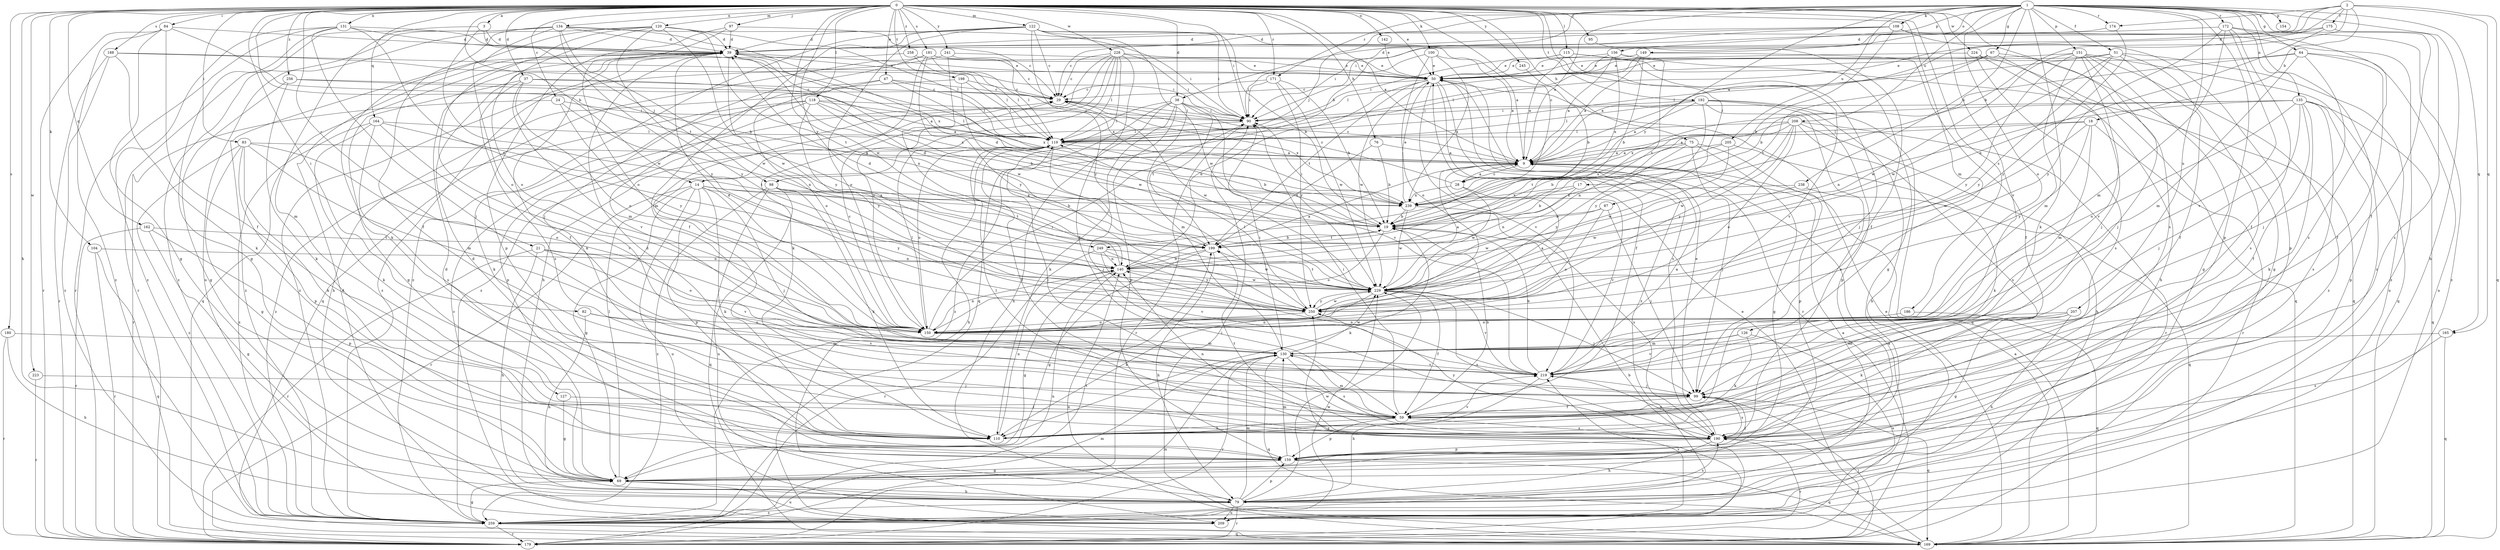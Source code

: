 strict digraph  {
0;
1;
2;
3;
9;
14;
17;
18;
19;
21;
24;
28;
29;
37;
38;
39;
47;
50;
51;
59;
64;
67;
69;
75;
76;
79;
82;
83;
84;
87;
90;
95;
97;
98;
99;
100;
104;
108;
110;
115;
118;
119;
120;
122;
126;
127;
130;
131;
134;
135;
140;
142;
149;
150;
151;
154;
156;
159;
162;
164;
165;
169;
171;
172;
174;
175;
179;
180;
181;
186;
188;
190;
192;
198;
199;
205;
207;
208;
209;
219;
223;
224;
228;
229;
238;
239;
241;
245;
249;
250;
256;
258;
259;
0 -> 3  [label=a];
0 -> 9  [label=a];
0 -> 14  [label=b];
0 -> 21  [label=c];
0 -> 24  [label=c];
0 -> 28  [label=c];
0 -> 37  [label=d];
0 -> 38  [label=d];
0 -> 47  [label=e];
0 -> 50  [label=e];
0 -> 75  [label=h];
0 -> 76  [label=h];
0 -> 79  [label=h];
0 -> 82  [label=i];
0 -> 83  [label=i];
0 -> 84  [label=i];
0 -> 87  [label=i];
0 -> 90  [label=i];
0 -> 95  [label=j];
0 -> 97  [label=j];
0 -> 100  [label=k];
0 -> 104  [label=k];
0 -> 115  [label=l];
0 -> 118  [label=l];
0 -> 120  [label=m];
0 -> 122  [label=m];
0 -> 126  [label=m];
0 -> 131  [label=n];
0 -> 134  [label=n];
0 -> 142  [label=o];
0 -> 162  [label=q];
0 -> 164  [label=q];
0 -> 171  [label=r];
0 -> 180  [label=s];
0 -> 181  [label=s];
0 -> 186  [label=s];
0 -> 188  [label=s];
0 -> 190  [label=s];
0 -> 192  [label=t];
0 -> 198  [label=t];
0 -> 199  [label=t];
0 -> 219  [label=v];
0 -> 223  [label=w];
0 -> 224  [label=w];
0 -> 228  [label=w];
0 -> 229  [label=w];
0 -> 241  [label=y];
0 -> 245  [label=y];
0 -> 249  [label=y];
0 -> 256  [label=z];
0 -> 258  [label=z];
1 -> 9  [label=a];
1 -> 14  [label=b];
1 -> 51  [label=f];
1 -> 59  [label=f];
1 -> 64  [label=g];
1 -> 67  [label=g];
1 -> 79  [label=h];
1 -> 98  [label=j];
1 -> 108  [label=k];
1 -> 110  [label=k];
1 -> 135  [label=n];
1 -> 149  [label=o];
1 -> 150  [label=o];
1 -> 151  [label=p];
1 -> 154  [label=p];
1 -> 156  [label=p];
1 -> 159  [label=p];
1 -> 165  [label=q];
1 -> 171  [label=r];
1 -> 172  [label=r];
1 -> 174  [label=r];
1 -> 205  [label=u];
1 -> 207  [label=u];
1 -> 208  [label=u];
1 -> 238  [label=x];
1 -> 249  [label=y];
1 -> 259  [label=z];
2 -> 9  [label=a];
2 -> 17  [label=b];
2 -> 18  [label=b];
2 -> 38  [label=d];
2 -> 90  [label=i];
2 -> 165  [label=q];
2 -> 169  [label=q];
2 -> 174  [label=r];
2 -> 175  [label=r];
3 -> 39  [label=d];
3 -> 98  [label=j];
3 -> 127  [label=m];
3 -> 229  [label=w];
9 -> 28  [label=c];
9 -> 29  [label=c];
14 -> 19  [label=b];
14 -> 69  [label=g];
14 -> 99  [label=j];
14 -> 110  [label=k];
14 -> 159  [label=p];
14 -> 179  [label=r];
14 -> 209  [label=u];
14 -> 239  [label=x];
14 -> 250  [label=y];
17 -> 19  [label=b];
17 -> 140  [label=n];
17 -> 239  [label=x];
18 -> 9  [label=a];
18 -> 119  [label=l];
18 -> 130  [label=m];
18 -> 179  [label=r];
18 -> 229  [label=w];
18 -> 250  [label=y];
19 -> 39  [label=d];
19 -> 90  [label=i];
19 -> 110  [label=k];
19 -> 150  [label=o];
19 -> 199  [label=t];
21 -> 79  [label=h];
21 -> 140  [label=n];
21 -> 150  [label=o];
21 -> 179  [label=r];
21 -> 219  [label=v];
24 -> 90  [label=i];
24 -> 140  [label=n];
24 -> 179  [label=r];
24 -> 250  [label=y];
28 -> 9  [label=a];
28 -> 29  [label=c];
28 -> 219  [label=v];
28 -> 229  [label=w];
28 -> 239  [label=x];
29 -> 90  [label=i];
29 -> 229  [label=w];
29 -> 239  [label=x];
37 -> 29  [label=c];
37 -> 69  [label=g];
37 -> 150  [label=o];
37 -> 190  [label=s];
37 -> 219  [label=v];
37 -> 239  [label=x];
38 -> 79  [label=h];
38 -> 90  [label=i];
38 -> 110  [label=k];
38 -> 119  [label=l];
38 -> 130  [label=m];
38 -> 159  [label=p];
38 -> 199  [label=t];
38 -> 219  [label=v];
38 -> 259  [label=z];
39 -> 50  [label=e];
39 -> 59  [label=f];
39 -> 119  [label=l];
39 -> 169  [label=q];
39 -> 229  [label=w];
39 -> 250  [label=y];
39 -> 259  [label=z];
47 -> 29  [label=c];
47 -> 119  [label=l];
47 -> 130  [label=m];
47 -> 150  [label=o];
47 -> 239  [label=x];
50 -> 29  [label=c];
50 -> 59  [label=f];
50 -> 140  [label=n];
50 -> 179  [label=r];
50 -> 190  [label=s];
50 -> 199  [label=t];
50 -> 219  [label=v];
50 -> 229  [label=w];
50 -> 259  [label=z];
51 -> 50  [label=e];
51 -> 59  [label=f];
51 -> 119  [label=l];
51 -> 190  [label=s];
51 -> 209  [label=u];
51 -> 229  [label=w];
51 -> 250  [label=y];
59 -> 19  [label=b];
59 -> 90  [label=i];
59 -> 110  [label=k];
59 -> 119  [label=l];
59 -> 130  [label=m];
59 -> 159  [label=p];
59 -> 190  [label=s];
64 -> 19  [label=b];
64 -> 50  [label=e];
64 -> 59  [label=f];
64 -> 99  [label=j];
64 -> 130  [label=m];
64 -> 209  [label=u];
67 -> 9  [label=a];
67 -> 50  [label=e];
67 -> 69  [label=g];
67 -> 99  [label=j];
67 -> 199  [label=t];
69 -> 39  [label=d];
69 -> 79  [label=h];
69 -> 119  [label=l];
69 -> 209  [label=u];
75 -> 9  [label=a];
75 -> 69  [label=g];
75 -> 99  [label=j];
75 -> 159  [label=p];
75 -> 239  [label=x];
75 -> 250  [label=y];
76 -> 9  [label=a];
76 -> 19  [label=b];
76 -> 199  [label=t];
79 -> 9  [label=a];
79 -> 130  [label=m];
79 -> 159  [label=p];
79 -> 179  [label=r];
79 -> 190  [label=s];
79 -> 209  [label=u];
79 -> 229  [label=w];
79 -> 259  [label=z];
82 -> 79  [label=h];
82 -> 150  [label=o];
82 -> 219  [label=v];
83 -> 9  [label=a];
83 -> 69  [label=g];
83 -> 110  [label=k];
83 -> 130  [label=m];
83 -> 150  [label=o];
83 -> 159  [label=p];
83 -> 259  [label=z];
84 -> 19  [label=b];
84 -> 39  [label=d];
84 -> 59  [label=f];
84 -> 69  [label=g];
84 -> 179  [label=r];
84 -> 259  [label=z];
87 -> 19  [label=b];
87 -> 99  [label=j];
87 -> 150  [label=o];
87 -> 229  [label=w];
90 -> 119  [label=l];
90 -> 179  [label=r];
95 -> 59  [label=f];
97 -> 29  [label=c];
97 -> 39  [label=d];
97 -> 150  [label=o];
97 -> 159  [label=p];
98 -> 110  [label=k];
98 -> 169  [label=q];
98 -> 199  [label=t];
98 -> 209  [label=u];
98 -> 239  [label=x];
98 -> 259  [label=z];
99 -> 59  [label=f];
99 -> 169  [label=q];
99 -> 190  [label=s];
100 -> 9  [label=a];
100 -> 50  [label=e];
100 -> 90  [label=i];
100 -> 150  [label=o];
100 -> 239  [label=x];
104 -> 140  [label=n];
104 -> 169  [label=q];
104 -> 179  [label=r];
108 -> 19  [label=b];
108 -> 29  [label=c];
108 -> 39  [label=d];
108 -> 90  [label=i];
108 -> 159  [label=p];
108 -> 259  [label=z];
110 -> 140  [label=n];
110 -> 219  [label=v];
115 -> 9  [label=a];
115 -> 50  [label=e];
115 -> 69  [label=g];
115 -> 90  [label=i];
115 -> 99  [label=j];
115 -> 219  [label=v];
118 -> 9  [label=a];
118 -> 19  [label=b];
118 -> 90  [label=i];
118 -> 110  [label=k];
118 -> 119  [label=l];
118 -> 159  [label=p];
118 -> 250  [label=y];
118 -> 259  [label=z];
119 -> 9  [label=a];
119 -> 19  [label=b];
119 -> 59  [label=f];
119 -> 79  [label=h];
119 -> 99  [label=j];
119 -> 150  [label=o];
120 -> 39  [label=d];
120 -> 99  [label=j];
120 -> 110  [label=k];
120 -> 119  [label=l];
120 -> 150  [label=o];
120 -> 199  [label=t];
120 -> 209  [label=u];
120 -> 229  [label=w];
120 -> 250  [label=y];
122 -> 9  [label=a];
122 -> 19  [label=b];
122 -> 29  [label=c];
122 -> 39  [label=d];
122 -> 59  [label=f];
122 -> 90  [label=i];
122 -> 150  [label=o];
122 -> 229  [label=w];
122 -> 250  [label=y];
122 -> 259  [label=z];
126 -> 110  [label=k];
126 -> 130  [label=m];
126 -> 209  [label=u];
126 -> 219  [label=v];
127 -> 59  [label=f];
127 -> 69  [label=g];
130 -> 90  [label=i];
130 -> 169  [label=q];
130 -> 179  [label=r];
130 -> 190  [label=s];
130 -> 219  [label=v];
130 -> 229  [label=w];
131 -> 39  [label=d];
131 -> 69  [label=g];
131 -> 99  [label=j];
131 -> 119  [label=l];
131 -> 140  [label=n];
131 -> 179  [label=r];
131 -> 259  [label=z];
134 -> 39  [label=d];
134 -> 59  [label=f];
134 -> 90  [label=i];
134 -> 150  [label=o];
134 -> 179  [label=r];
134 -> 229  [label=w];
134 -> 239  [label=x];
134 -> 250  [label=y];
134 -> 259  [label=z];
135 -> 59  [label=f];
135 -> 90  [label=i];
135 -> 99  [label=j];
135 -> 110  [label=k];
135 -> 140  [label=n];
135 -> 150  [label=o];
135 -> 159  [label=p];
135 -> 169  [label=q];
135 -> 190  [label=s];
135 -> 239  [label=x];
140 -> 9  [label=a];
140 -> 39  [label=d];
140 -> 69  [label=g];
140 -> 229  [label=w];
142 -> 50  [label=e];
149 -> 9  [label=a];
149 -> 19  [label=b];
149 -> 50  [label=e];
149 -> 59  [label=f];
149 -> 119  [label=l];
150 -> 9  [label=a];
150 -> 29  [label=c];
150 -> 39  [label=d];
150 -> 90  [label=i];
150 -> 119  [label=l];
150 -> 130  [label=m];
150 -> 140  [label=n];
151 -> 50  [label=e];
151 -> 69  [label=g];
151 -> 99  [label=j];
151 -> 130  [label=m];
151 -> 169  [label=q];
151 -> 219  [label=v];
151 -> 229  [label=w];
151 -> 250  [label=y];
151 -> 259  [label=z];
156 -> 9  [label=a];
156 -> 50  [label=e];
156 -> 119  [label=l];
156 -> 169  [label=q];
156 -> 199  [label=t];
156 -> 239  [label=x];
159 -> 39  [label=d];
159 -> 69  [label=g];
159 -> 99  [label=j];
159 -> 130  [label=m];
159 -> 169  [label=q];
162 -> 69  [label=g];
162 -> 159  [label=p];
162 -> 179  [label=r];
162 -> 199  [label=t];
164 -> 110  [label=k];
164 -> 119  [label=l];
164 -> 190  [label=s];
164 -> 199  [label=t];
164 -> 219  [label=v];
164 -> 259  [label=z];
165 -> 130  [label=m];
165 -> 169  [label=q];
165 -> 190  [label=s];
169 -> 9  [label=a];
169 -> 50  [label=e];
169 -> 90  [label=i];
169 -> 140  [label=n];
169 -> 190  [label=s];
171 -> 19  [label=b];
171 -> 29  [label=c];
171 -> 90  [label=i];
171 -> 229  [label=w];
171 -> 250  [label=y];
172 -> 39  [label=d];
172 -> 59  [label=f];
172 -> 130  [label=m];
172 -> 190  [label=s];
172 -> 219  [label=v];
172 -> 250  [label=y];
172 -> 259  [label=z];
174 -> 39  [label=d];
174 -> 250  [label=y];
175 -> 39  [label=d];
175 -> 119  [label=l];
175 -> 140  [label=n];
175 -> 190  [label=s];
179 -> 50  [label=e];
179 -> 99  [label=j];
179 -> 130  [label=m];
179 -> 250  [label=y];
180 -> 79  [label=h];
180 -> 130  [label=m];
180 -> 179  [label=r];
181 -> 29  [label=c];
181 -> 50  [label=e];
181 -> 110  [label=k];
181 -> 119  [label=l];
181 -> 130  [label=m];
181 -> 169  [label=q];
181 -> 250  [label=y];
186 -> 150  [label=o];
186 -> 169  [label=q];
188 -> 50  [label=e];
188 -> 90  [label=i];
188 -> 110  [label=k];
188 -> 179  [label=r];
188 -> 259  [label=z];
190 -> 39  [label=d];
190 -> 50  [label=e];
190 -> 79  [label=h];
190 -> 119  [label=l];
190 -> 140  [label=n];
190 -> 159  [label=p];
190 -> 179  [label=r];
190 -> 199  [label=t];
190 -> 219  [label=v];
190 -> 250  [label=y];
192 -> 9  [label=a];
192 -> 79  [label=h];
192 -> 90  [label=i];
192 -> 119  [label=l];
192 -> 159  [label=p];
192 -> 169  [label=q];
192 -> 190  [label=s];
192 -> 250  [label=y];
198 -> 29  [label=c];
198 -> 79  [label=h];
198 -> 119  [label=l];
198 -> 229  [label=w];
199 -> 19  [label=b];
199 -> 39  [label=d];
199 -> 69  [label=g];
199 -> 79  [label=h];
199 -> 140  [label=n];
205 -> 9  [label=a];
205 -> 19  [label=b];
205 -> 110  [label=k];
205 -> 229  [label=w];
207 -> 69  [label=g];
207 -> 79  [label=h];
207 -> 110  [label=k];
207 -> 150  [label=o];
207 -> 219  [label=v];
208 -> 79  [label=h];
208 -> 119  [label=l];
208 -> 140  [label=n];
208 -> 150  [label=o];
208 -> 179  [label=r];
208 -> 190  [label=s];
208 -> 199  [label=t];
208 -> 229  [label=w];
208 -> 250  [label=y];
209 -> 19  [label=b];
209 -> 29  [label=c];
209 -> 39  [label=d];
209 -> 219  [label=v];
219 -> 9  [label=a];
219 -> 19  [label=b];
219 -> 79  [label=h];
219 -> 99  [label=j];
219 -> 140  [label=n];
223 -> 99  [label=j];
223 -> 179  [label=r];
224 -> 50  [label=e];
224 -> 79  [label=h];
224 -> 169  [label=q];
224 -> 190  [label=s];
228 -> 29  [label=c];
228 -> 50  [label=e];
228 -> 59  [label=f];
228 -> 79  [label=h];
228 -> 90  [label=i];
228 -> 110  [label=k];
228 -> 119  [label=l];
228 -> 150  [label=o];
228 -> 169  [label=q];
228 -> 259  [label=z];
229 -> 9  [label=a];
229 -> 59  [label=f];
229 -> 99  [label=j];
229 -> 110  [label=k];
229 -> 190  [label=s];
229 -> 199  [label=t];
229 -> 219  [label=v];
229 -> 250  [label=y];
238 -> 169  [label=q];
238 -> 229  [label=w];
238 -> 239  [label=x];
239 -> 19  [label=b];
239 -> 50  [label=e];
239 -> 190  [label=s];
239 -> 229  [label=w];
241 -> 50  [label=e];
241 -> 140  [label=n];
241 -> 239  [label=x];
241 -> 259  [label=z];
245 -> 19  [label=b];
249 -> 140  [label=n];
249 -> 179  [label=r];
249 -> 219  [label=v];
249 -> 229  [label=w];
249 -> 250  [label=y];
250 -> 119  [label=l];
250 -> 150  [label=o];
250 -> 229  [label=w];
256 -> 9  [label=a];
256 -> 29  [label=c];
256 -> 69  [label=g];
256 -> 110  [label=k];
258 -> 50  [label=e];
258 -> 119  [label=l];
258 -> 259  [label=z];
259 -> 9  [label=a];
259 -> 69  [label=g];
259 -> 130  [label=m];
259 -> 140  [label=n];
259 -> 169  [label=q];
259 -> 179  [label=r];
259 -> 199  [label=t];
259 -> 229  [label=w];
}
